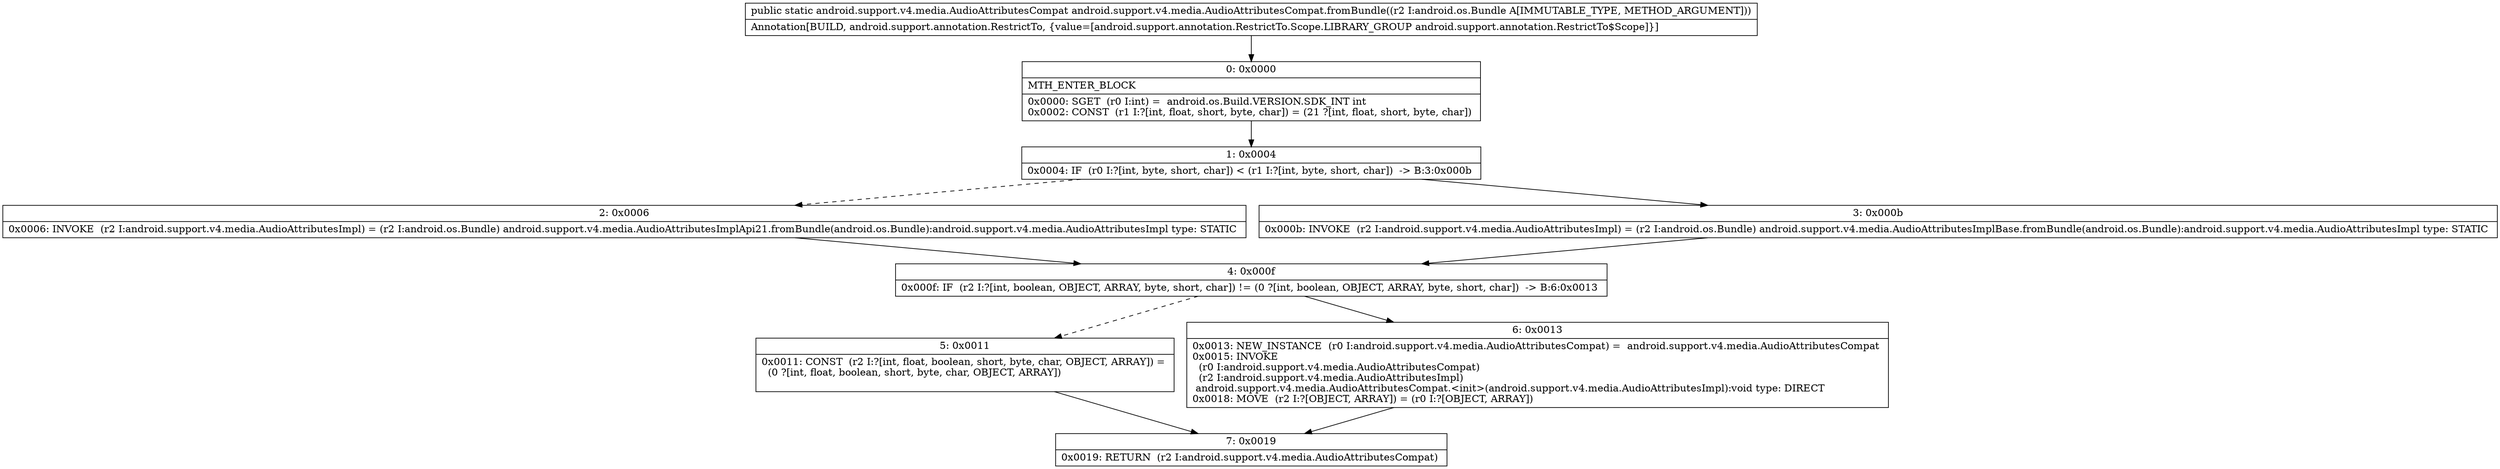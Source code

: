 digraph "CFG forandroid.support.v4.media.AudioAttributesCompat.fromBundle(Landroid\/os\/Bundle;)Landroid\/support\/v4\/media\/AudioAttributesCompat;" {
Node_0 [shape=record,label="{0\:\ 0x0000|MTH_ENTER_BLOCK\l|0x0000: SGET  (r0 I:int) =  android.os.Build.VERSION.SDK_INT int \l0x0002: CONST  (r1 I:?[int, float, short, byte, char]) = (21 ?[int, float, short, byte, char]) \l}"];
Node_1 [shape=record,label="{1\:\ 0x0004|0x0004: IF  (r0 I:?[int, byte, short, char]) \< (r1 I:?[int, byte, short, char])  \-\> B:3:0x000b \l}"];
Node_2 [shape=record,label="{2\:\ 0x0006|0x0006: INVOKE  (r2 I:android.support.v4.media.AudioAttributesImpl) = (r2 I:android.os.Bundle) android.support.v4.media.AudioAttributesImplApi21.fromBundle(android.os.Bundle):android.support.v4.media.AudioAttributesImpl type: STATIC \l}"];
Node_3 [shape=record,label="{3\:\ 0x000b|0x000b: INVOKE  (r2 I:android.support.v4.media.AudioAttributesImpl) = (r2 I:android.os.Bundle) android.support.v4.media.AudioAttributesImplBase.fromBundle(android.os.Bundle):android.support.v4.media.AudioAttributesImpl type: STATIC \l}"];
Node_4 [shape=record,label="{4\:\ 0x000f|0x000f: IF  (r2 I:?[int, boolean, OBJECT, ARRAY, byte, short, char]) != (0 ?[int, boolean, OBJECT, ARRAY, byte, short, char])  \-\> B:6:0x0013 \l}"];
Node_5 [shape=record,label="{5\:\ 0x0011|0x0011: CONST  (r2 I:?[int, float, boolean, short, byte, char, OBJECT, ARRAY]) = \l  (0 ?[int, float, boolean, short, byte, char, OBJECT, ARRAY])\l \l}"];
Node_6 [shape=record,label="{6\:\ 0x0013|0x0013: NEW_INSTANCE  (r0 I:android.support.v4.media.AudioAttributesCompat) =  android.support.v4.media.AudioAttributesCompat \l0x0015: INVOKE  \l  (r0 I:android.support.v4.media.AudioAttributesCompat)\l  (r2 I:android.support.v4.media.AudioAttributesImpl)\l android.support.v4.media.AudioAttributesCompat.\<init\>(android.support.v4.media.AudioAttributesImpl):void type: DIRECT \l0x0018: MOVE  (r2 I:?[OBJECT, ARRAY]) = (r0 I:?[OBJECT, ARRAY]) \l}"];
Node_7 [shape=record,label="{7\:\ 0x0019|0x0019: RETURN  (r2 I:android.support.v4.media.AudioAttributesCompat) \l}"];
MethodNode[shape=record,label="{public static android.support.v4.media.AudioAttributesCompat android.support.v4.media.AudioAttributesCompat.fromBundle((r2 I:android.os.Bundle A[IMMUTABLE_TYPE, METHOD_ARGUMENT]))  | Annotation[BUILD, android.support.annotation.RestrictTo, \{value=[android.support.annotation.RestrictTo.Scope.LIBRARY_GROUP android.support.annotation.RestrictTo$Scope]\}]\l}"];
MethodNode -> Node_0;
Node_0 -> Node_1;
Node_1 -> Node_2[style=dashed];
Node_1 -> Node_3;
Node_2 -> Node_4;
Node_3 -> Node_4;
Node_4 -> Node_5[style=dashed];
Node_4 -> Node_6;
Node_5 -> Node_7;
Node_6 -> Node_7;
}

